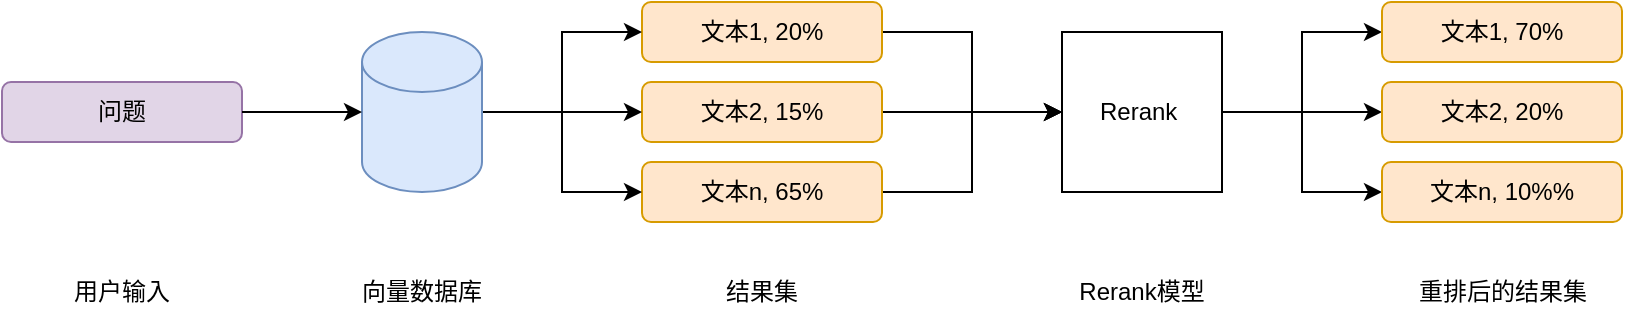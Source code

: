 <mxfile version="24.2.5" type="device">
  <diagram name="Page-1" id="QXNR1fo2GgHNRC850uSO">
    <mxGraphModel dx="1110" dy="702" grid="1" gridSize="10" guides="1" tooltips="1" connect="1" arrows="1" fold="1" page="1" pageScale="1" pageWidth="850" pageHeight="1100" math="0" shadow="0">
      <root>
        <mxCell id="0" />
        <mxCell id="1" parent="0" />
        <mxCell id="CFFEnMZdnbAJd14IEiSH-25" style="edgeStyle=orthogonalEdgeStyle;rounded=0;orthogonalLoop=1;jettySize=auto;html=1;exitX=1;exitY=0.5;exitDx=0;exitDy=0;entryX=0;entryY=0.5;entryDx=0;entryDy=0;" parent="1" source="CFFEnMZdnbAJd14IEiSH-2" target="CFFEnMZdnbAJd14IEiSH-23" edge="1">
          <mxGeometry relative="1" as="geometry" />
        </mxCell>
        <mxCell id="CFFEnMZdnbAJd14IEiSH-2" value="文本2, 15%" style="rounded=1;whiteSpace=wrap;html=1;fillColor=#ffe6cc;strokeColor=#d79b00;" parent="1" vertex="1">
          <mxGeometry x="330" y="260" width="120" height="30" as="geometry" />
        </mxCell>
        <mxCell id="CFFEnMZdnbAJd14IEiSH-9" value="问题" style="rounded=1;whiteSpace=wrap;html=1;fillColor=#e1d5e7;strokeColor=#9673a6;" parent="1" vertex="1">
          <mxGeometry x="10" y="260" width="120" height="30" as="geometry" />
        </mxCell>
        <mxCell id="CFFEnMZdnbAJd14IEiSH-24" style="edgeStyle=orthogonalEdgeStyle;rounded=0;orthogonalLoop=1;jettySize=auto;html=1;exitX=1;exitY=0.5;exitDx=0;exitDy=0;" parent="1" source="CFFEnMZdnbAJd14IEiSH-10" target="CFFEnMZdnbAJd14IEiSH-23" edge="1">
          <mxGeometry relative="1" as="geometry" />
        </mxCell>
        <mxCell id="CFFEnMZdnbAJd14IEiSH-10" value="文本1, 20%" style="rounded=1;whiteSpace=wrap;html=1;fillColor=#ffe6cc;strokeColor=#d79b00;" parent="1" vertex="1">
          <mxGeometry x="330" y="220" width="120" height="30" as="geometry" />
        </mxCell>
        <mxCell id="CFFEnMZdnbAJd14IEiSH-26" style="edgeStyle=orthogonalEdgeStyle;rounded=0;orthogonalLoop=1;jettySize=auto;html=1;exitX=1;exitY=0.5;exitDx=0;exitDy=0;entryX=0;entryY=0.5;entryDx=0;entryDy=0;" parent="1" source="CFFEnMZdnbAJd14IEiSH-11" target="CFFEnMZdnbAJd14IEiSH-23" edge="1">
          <mxGeometry relative="1" as="geometry" />
        </mxCell>
        <mxCell id="CFFEnMZdnbAJd14IEiSH-11" value="文本n, 65%" style="rounded=1;whiteSpace=wrap;html=1;fillColor=#ffe6cc;strokeColor=#d79b00;" parent="1" vertex="1">
          <mxGeometry x="330" y="300" width="120" height="30" as="geometry" />
        </mxCell>
        <mxCell id="CFFEnMZdnbAJd14IEiSH-15" style="edgeStyle=orthogonalEdgeStyle;rounded=0;orthogonalLoop=1;jettySize=auto;html=1;exitX=1;exitY=0.5;exitDx=0;exitDy=0;exitPerimeter=0;entryX=0;entryY=0.5;entryDx=0;entryDy=0;" parent="1" source="CFFEnMZdnbAJd14IEiSH-13" target="CFFEnMZdnbAJd14IEiSH-2" edge="1">
          <mxGeometry relative="1" as="geometry" />
        </mxCell>
        <mxCell id="CFFEnMZdnbAJd14IEiSH-16" style="edgeStyle=orthogonalEdgeStyle;rounded=0;orthogonalLoop=1;jettySize=auto;html=1;exitX=1;exitY=0.5;exitDx=0;exitDy=0;exitPerimeter=0;entryX=0;entryY=0.5;entryDx=0;entryDy=0;" parent="1" source="CFFEnMZdnbAJd14IEiSH-13" target="CFFEnMZdnbAJd14IEiSH-10" edge="1">
          <mxGeometry relative="1" as="geometry" />
        </mxCell>
        <mxCell id="CFFEnMZdnbAJd14IEiSH-17" style="edgeStyle=orthogonalEdgeStyle;rounded=0;orthogonalLoop=1;jettySize=auto;html=1;exitX=1;exitY=0.5;exitDx=0;exitDy=0;exitPerimeter=0;entryX=0;entryY=0.5;entryDx=0;entryDy=0;" parent="1" source="CFFEnMZdnbAJd14IEiSH-13" target="CFFEnMZdnbAJd14IEiSH-11" edge="1">
          <mxGeometry relative="1" as="geometry" />
        </mxCell>
        <mxCell id="CFFEnMZdnbAJd14IEiSH-13" value="" style="shape=cylinder3;whiteSpace=wrap;html=1;boundedLbl=1;backgroundOutline=1;size=15;fillColor=#dae8fc;strokeColor=#6c8ebf;" parent="1" vertex="1">
          <mxGeometry x="190" y="235" width="60" height="80" as="geometry" />
        </mxCell>
        <mxCell id="CFFEnMZdnbAJd14IEiSH-14" style="edgeStyle=orthogonalEdgeStyle;rounded=0;orthogonalLoop=1;jettySize=auto;html=1;exitX=1;exitY=0.5;exitDx=0;exitDy=0;entryX=0;entryY=0.5;entryDx=0;entryDy=0;entryPerimeter=0;" parent="1" source="CFFEnMZdnbAJd14IEiSH-9" target="CFFEnMZdnbAJd14IEiSH-13" edge="1">
          <mxGeometry relative="1" as="geometry" />
        </mxCell>
        <mxCell id="CFFEnMZdnbAJd14IEiSH-18" value="向量数据库" style="text;html=1;align=center;verticalAlign=middle;whiteSpace=wrap;rounded=0;" parent="1" vertex="1">
          <mxGeometry x="185" y="350" width="70" height="30" as="geometry" />
        </mxCell>
        <mxCell id="CFFEnMZdnbAJd14IEiSH-19" value="结果集" style="text;html=1;align=center;verticalAlign=middle;whiteSpace=wrap;rounded=0;" parent="1" vertex="1">
          <mxGeometry x="355" y="350" width="70" height="30" as="geometry" />
        </mxCell>
        <mxCell id="CFFEnMZdnbAJd14IEiSH-22" value="用户输入" style="text;html=1;align=center;verticalAlign=middle;whiteSpace=wrap;rounded=0;" parent="1" vertex="1">
          <mxGeometry x="35" y="350" width="70" height="30" as="geometry" />
        </mxCell>
        <mxCell id="CFFEnMZdnbAJd14IEiSH-30" style="edgeStyle=orthogonalEdgeStyle;rounded=0;orthogonalLoop=1;jettySize=auto;html=1;exitX=1;exitY=0.5;exitDx=0;exitDy=0;" parent="1" source="CFFEnMZdnbAJd14IEiSH-23" target="CFFEnMZdnbAJd14IEiSH-28" edge="1">
          <mxGeometry relative="1" as="geometry" />
        </mxCell>
        <mxCell id="CFFEnMZdnbAJd14IEiSH-31" style="edgeStyle=orthogonalEdgeStyle;rounded=0;orthogonalLoop=1;jettySize=auto;html=1;exitX=1;exitY=0.5;exitDx=0;exitDy=0;" parent="1" source="CFFEnMZdnbAJd14IEiSH-23" target="CFFEnMZdnbAJd14IEiSH-27" edge="1">
          <mxGeometry relative="1" as="geometry" />
        </mxCell>
        <mxCell id="CFFEnMZdnbAJd14IEiSH-32" style="edgeStyle=orthogonalEdgeStyle;rounded=0;orthogonalLoop=1;jettySize=auto;html=1;exitX=1;exitY=0.5;exitDx=0;exitDy=0;" parent="1" source="CFFEnMZdnbAJd14IEiSH-23" target="CFFEnMZdnbAJd14IEiSH-29" edge="1">
          <mxGeometry relative="1" as="geometry" />
        </mxCell>
        <mxCell id="CFFEnMZdnbAJd14IEiSH-23" value="Rerank&amp;nbsp;" style="whiteSpace=wrap;html=1;aspect=fixed;" parent="1" vertex="1">
          <mxGeometry x="540" y="235" width="80" height="80" as="geometry" />
        </mxCell>
        <mxCell id="CFFEnMZdnbAJd14IEiSH-27" value="文本2, 20%" style="rounded=1;whiteSpace=wrap;html=1;fillColor=#ffe6cc;strokeColor=#d79b00;" parent="1" vertex="1">
          <mxGeometry x="700" y="260" width="120" height="30" as="geometry" />
        </mxCell>
        <mxCell id="CFFEnMZdnbAJd14IEiSH-28" value="文本1, 70%" style="rounded=1;whiteSpace=wrap;html=1;fillColor=#ffe6cc;strokeColor=#d79b00;" parent="1" vertex="1">
          <mxGeometry x="700" y="220" width="120" height="30" as="geometry" />
        </mxCell>
        <mxCell id="CFFEnMZdnbAJd14IEiSH-29" value="文本n, 10%%" style="rounded=1;whiteSpace=wrap;html=1;fillColor=#ffe6cc;strokeColor=#d79b00;" parent="1" vertex="1">
          <mxGeometry x="700" y="300" width="120" height="30" as="geometry" />
        </mxCell>
        <mxCell id="CFFEnMZdnbAJd14IEiSH-33" value="Rerank模型" style="text;html=1;align=center;verticalAlign=middle;whiteSpace=wrap;rounded=0;" parent="1" vertex="1">
          <mxGeometry x="545" y="350" width="70" height="30" as="geometry" />
        </mxCell>
        <mxCell id="CFFEnMZdnbAJd14IEiSH-34" value="重排后的结果集" style="text;html=1;align=center;verticalAlign=middle;whiteSpace=wrap;rounded=0;" parent="1" vertex="1">
          <mxGeometry x="712.5" y="350" width="95" height="30" as="geometry" />
        </mxCell>
      </root>
    </mxGraphModel>
  </diagram>
</mxfile>

